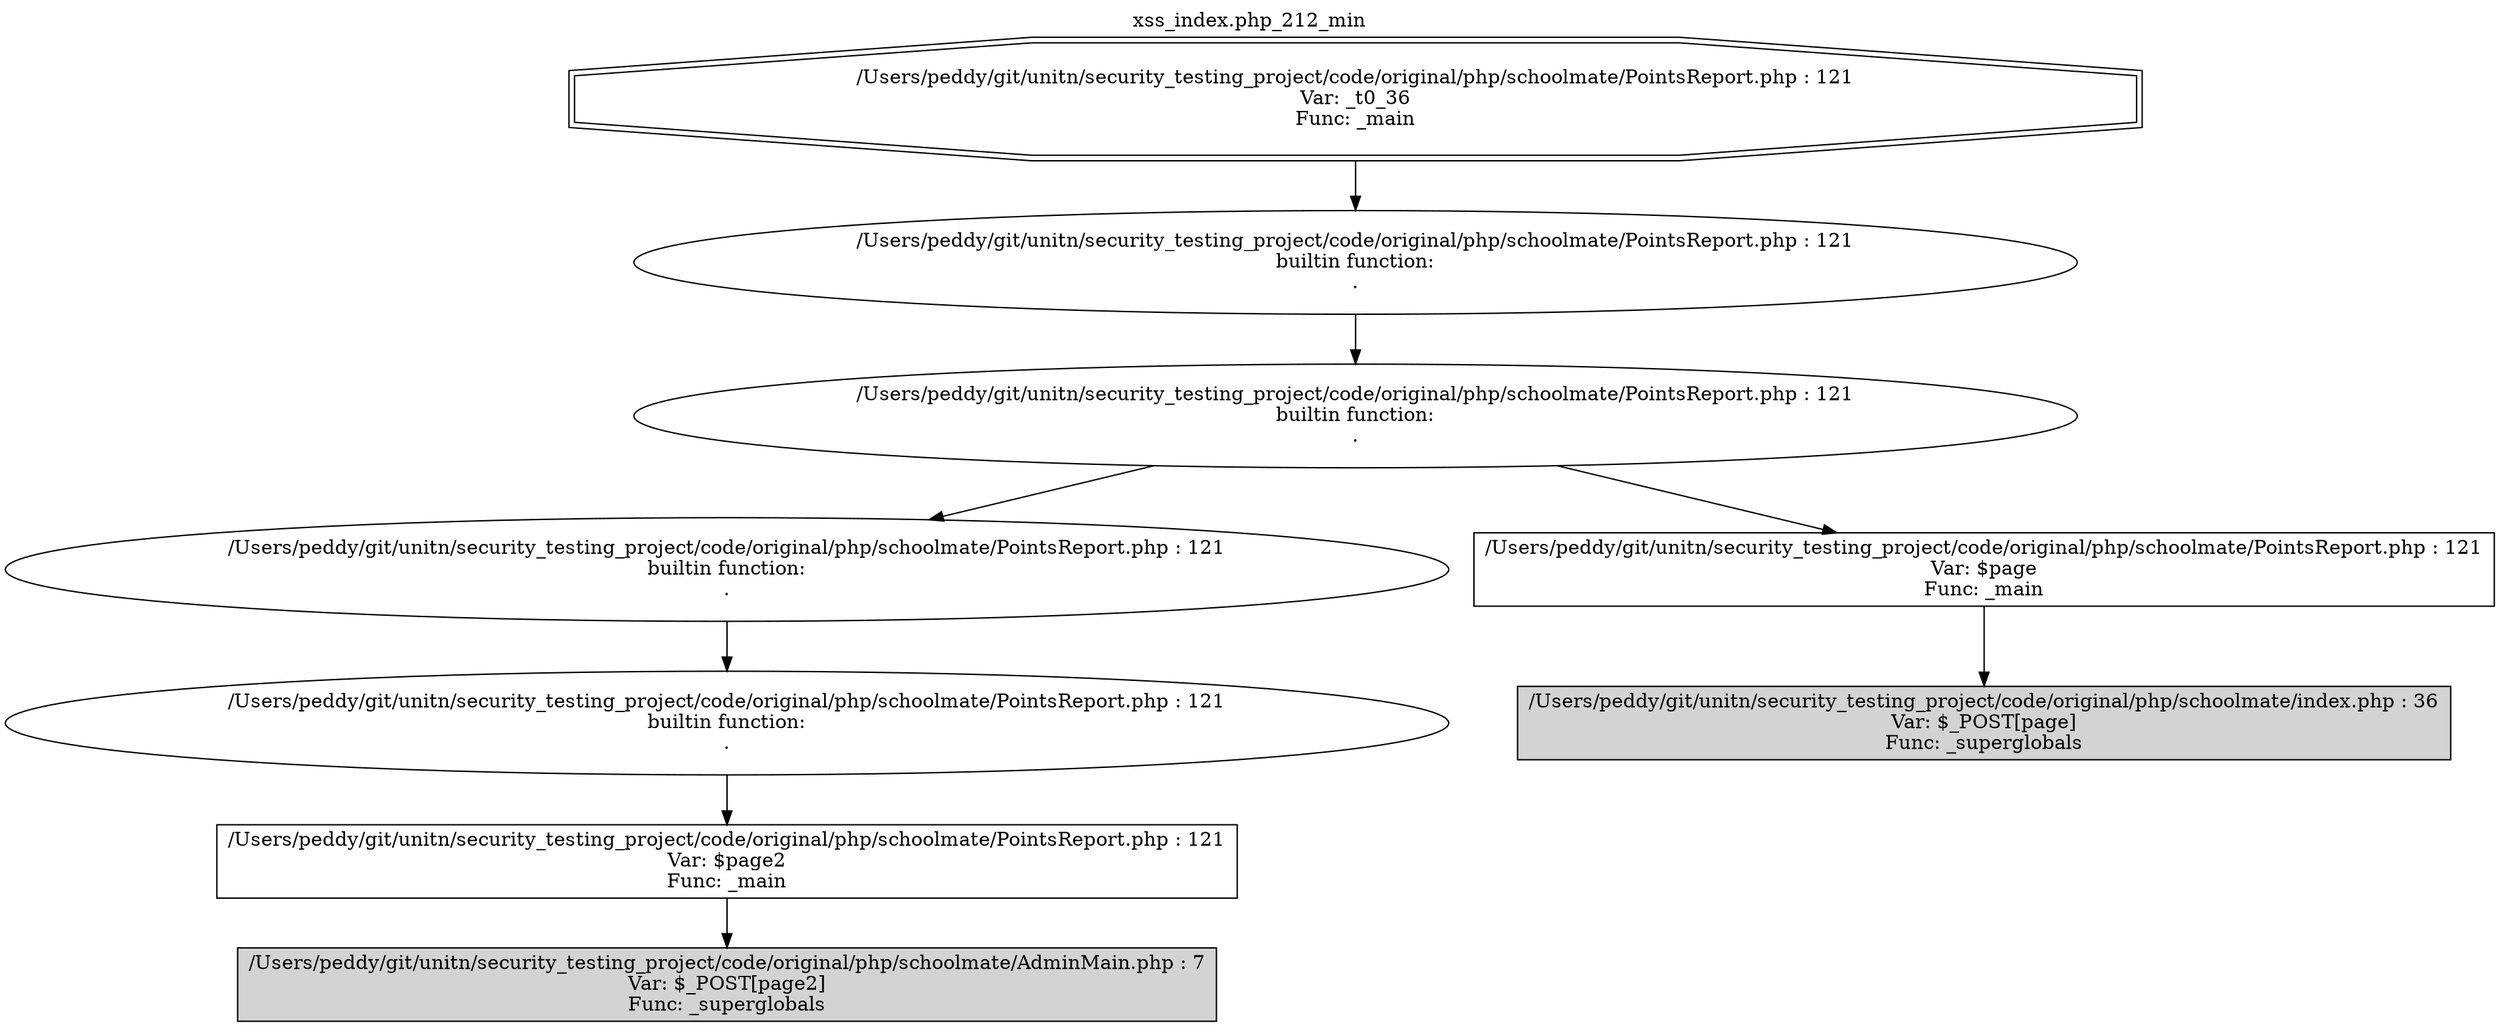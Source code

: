 digraph cfg {
  label="xss_index.php_212_min";
  labelloc=t;
  n1 [shape=doubleoctagon, label="/Users/peddy/git/unitn/security_testing_project/code/original/php/schoolmate/PointsReport.php : 121\nVar: _t0_36\nFunc: _main\n"];
  n2 [shape=ellipse, label="/Users/peddy/git/unitn/security_testing_project/code/original/php/schoolmate/PointsReport.php : 121\nbuiltin function:\n.\n"];
  n3 [shape=ellipse, label="/Users/peddy/git/unitn/security_testing_project/code/original/php/schoolmate/PointsReport.php : 121\nbuiltin function:\n.\n"];
  n4 [shape=ellipse, label="/Users/peddy/git/unitn/security_testing_project/code/original/php/schoolmate/PointsReport.php : 121\nbuiltin function:\n.\n"];
  n5 [shape=ellipse, label="/Users/peddy/git/unitn/security_testing_project/code/original/php/schoolmate/PointsReport.php : 121\nbuiltin function:\n.\n"];
  n6 [shape=box, label="/Users/peddy/git/unitn/security_testing_project/code/original/php/schoolmate/PointsReport.php : 121\nVar: $page2\nFunc: _main\n"];
  n7 [shape=box, label="/Users/peddy/git/unitn/security_testing_project/code/original/php/schoolmate/AdminMain.php : 7\nVar: $_POST[page2]\nFunc: _superglobals\n",style=filled];
  n8 [shape=box, label="/Users/peddy/git/unitn/security_testing_project/code/original/php/schoolmate/PointsReport.php : 121\nVar: $page\nFunc: _main\n"];
  n9 [shape=box, label="/Users/peddy/git/unitn/security_testing_project/code/original/php/schoolmate/index.php : 36\nVar: $_POST[page]\nFunc: _superglobals\n",style=filled];
  n1 -> n2;
  n2 -> n3;
  n3 -> n4;
  n3 -> n8;
  n4 -> n5;
  n5 -> n6;
  n6 -> n7;
  n8 -> n9;
}
